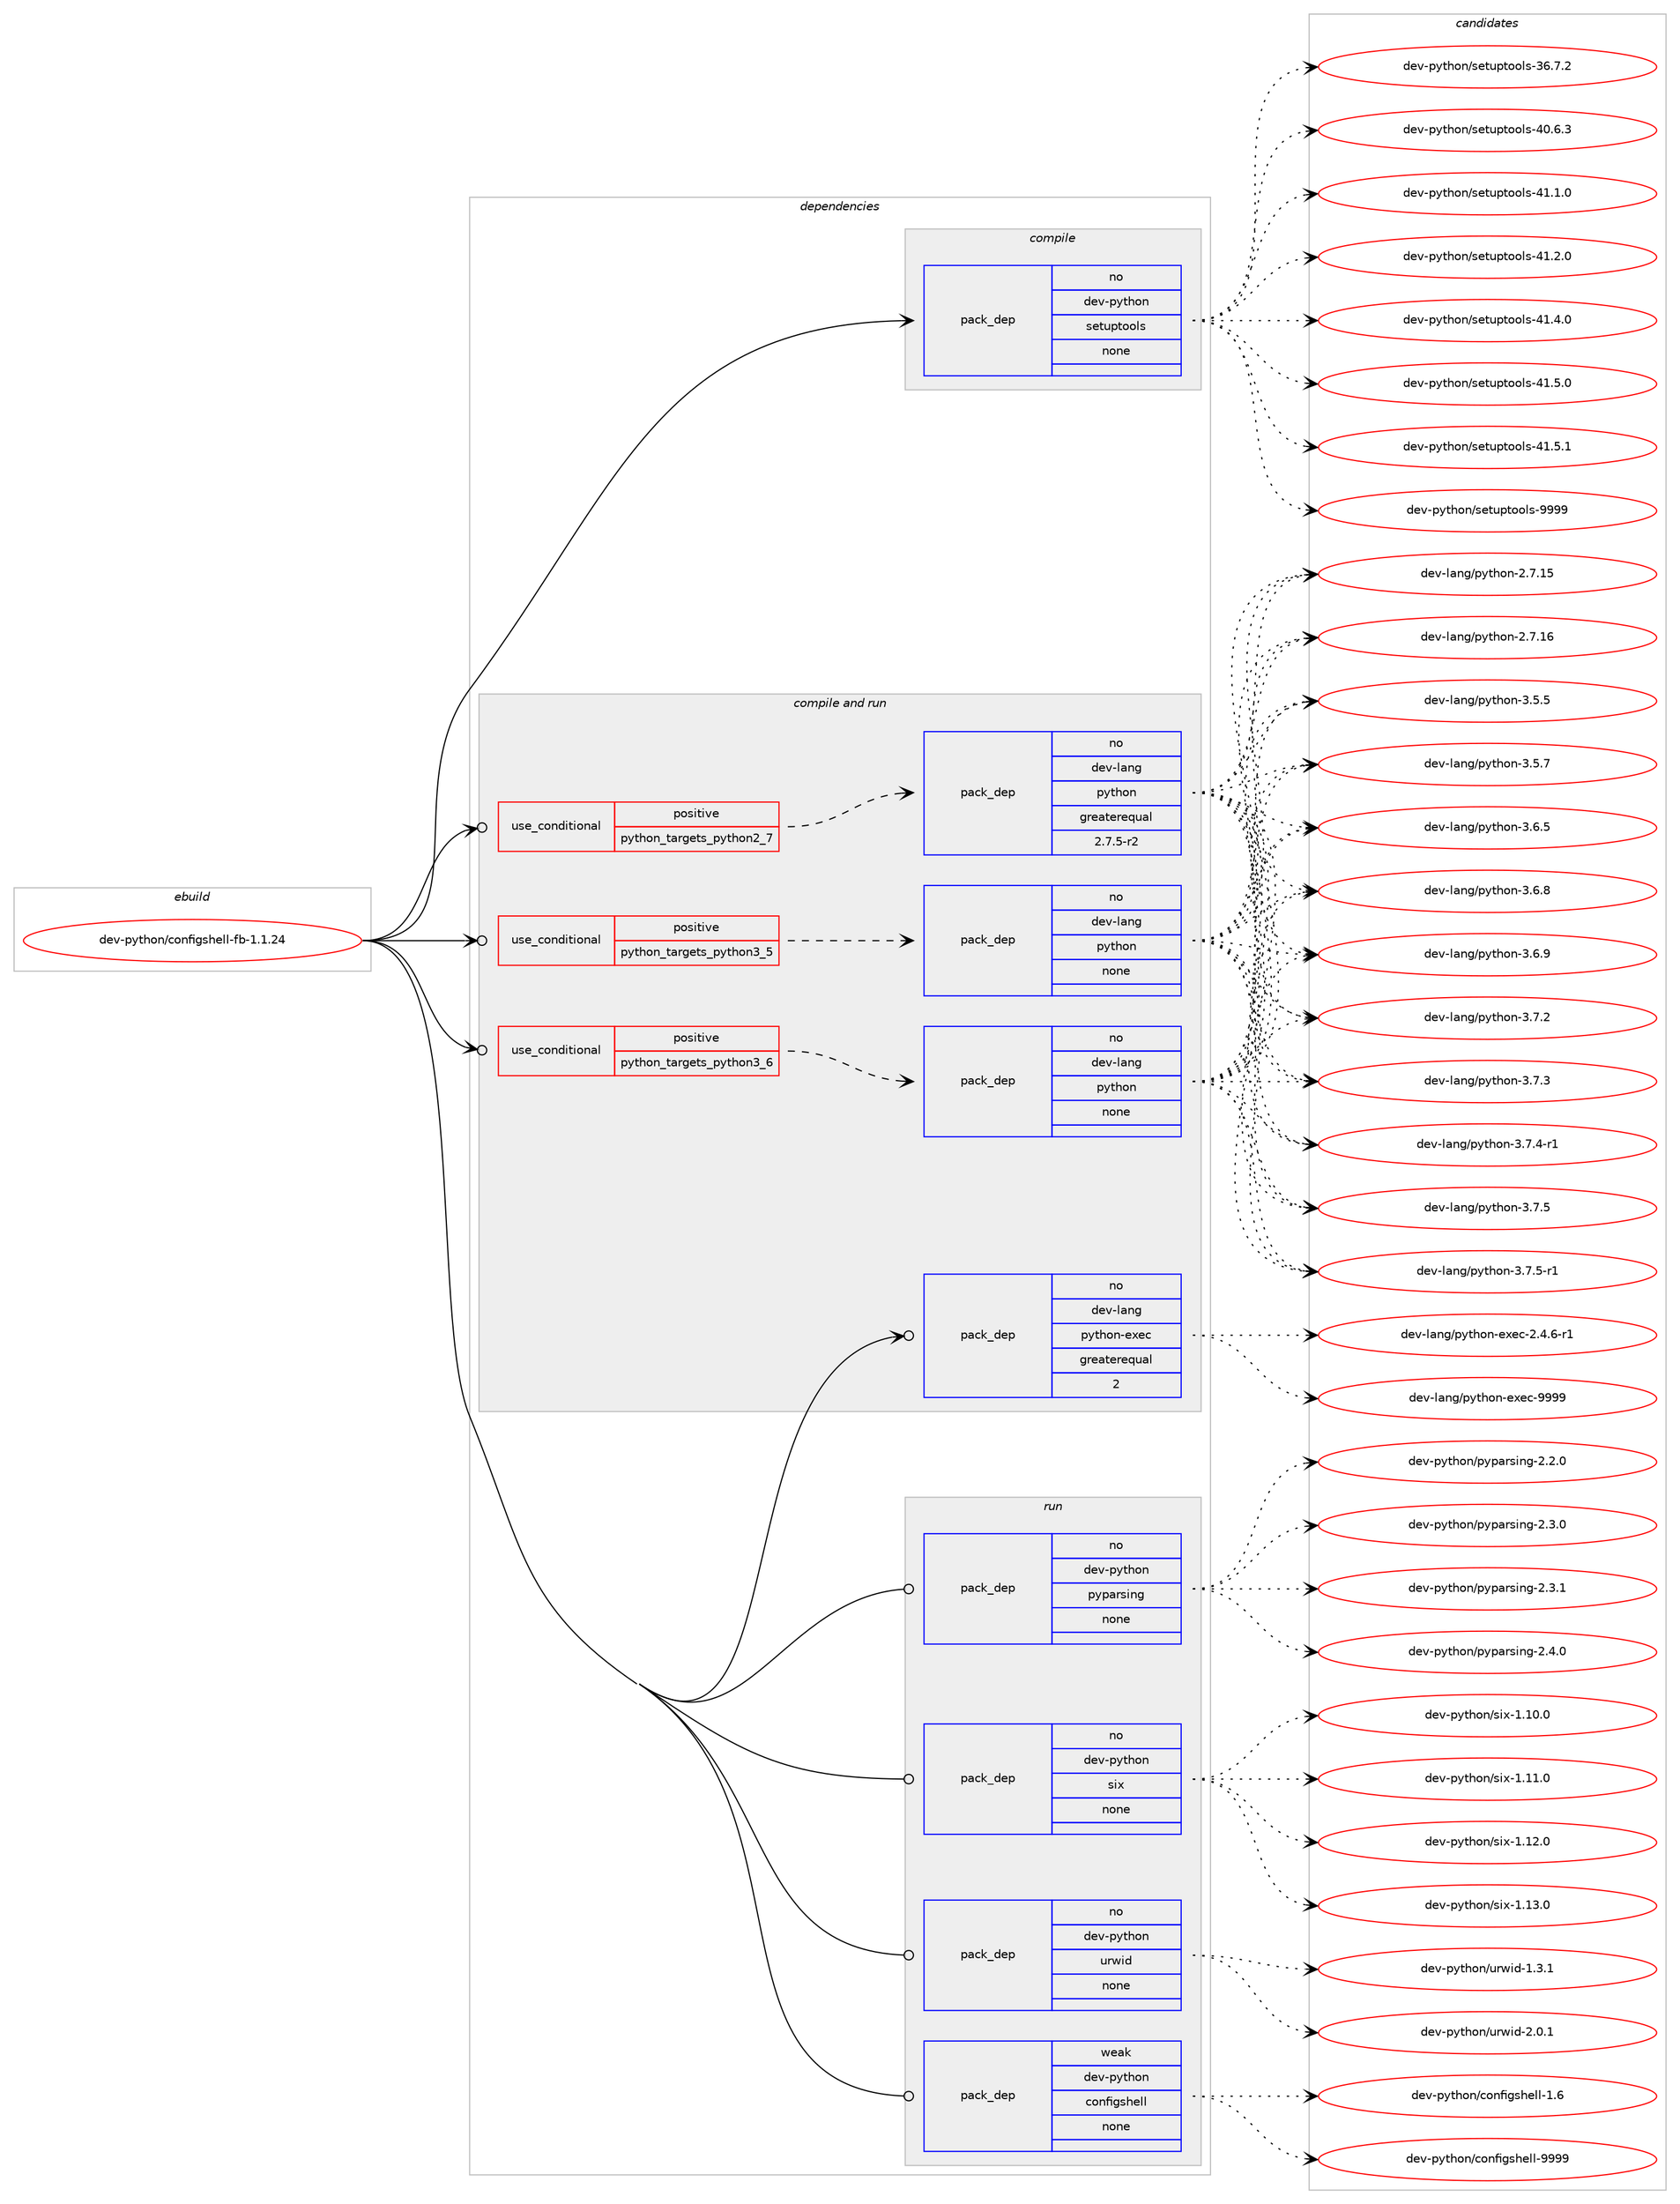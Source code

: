 digraph prolog {

# *************
# Graph options
# *************

newrank=true;
concentrate=true;
compound=true;
graph [rankdir=LR,fontname=Helvetica,fontsize=10,ranksep=1.5];#, ranksep=2.5, nodesep=0.2];
edge  [arrowhead=vee];
node  [fontname=Helvetica,fontsize=10];

# **********
# The ebuild
# **********

subgraph cluster_leftcol {
color=gray;
rank=same;
label=<<i>ebuild</i>>;
id [label="dev-python/configshell-fb-1.1.24", color=red, width=4, href="../dev-python/configshell-fb-1.1.24.svg"];
}

# ****************
# The dependencies
# ****************

subgraph cluster_midcol {
color=gray;
label=<<i>dependencies</i>>;
subgraph cluster_compile {
fillcolor="#eeeeee";
style=filled;
label=<<i>compile</i>>;
subgraph pack450153 {
dependency599745 [label=<<TABLE BORDER="0" CELLBORDER="1" CELLSPACING="0" CELLPADDING="4" WIDTH="220"><TR><TD ROWSPAN="6" CELLPADDING="30">pack_dep</TD></TR><TR><TD WIDTH="110">no</TD></TR><TR><TD>dev-python</TD></TR><TR><TD>setuptools</TD></TR><TR><TD>none</TD></TR><TR><TD></TD></TR></TABLE>>, shape=none, color=blue];
}
id:e -> dependency599745:w [weight=20,style="solid",arrowhead="vee"];
}
subgraph cluster_compileandrun {
fillcolor="#eeeeee";
style=filled;
label=<<i>compile and run</i>>;
subgraph cond137813 {
dependency599746 [label=<<TABLE BORDER="0" CELLBORDER="1" CELLSPACING="0" CELLPADDING="4"><TR><TD ROWSPAN="3" CELLPADDING="10">use_conditional</TD></TR><TR><TD>positive</TD></TR><TR><TD>python_targets_python2_7</TD></TR></TABLE>>, shape=none, color=red];
subgraph pack450154 {
dependency599747 [label=<<TABLE BORDER="0" CELLBORDER="1" CELLSPACING="0" CELLPADDING="4" WIDTH="220"><TR><TD ROWSPAN="6" CELLPADDING="30">pack_dep</TD></TR><TR><TD WIDTH="110">no</TD></TR><TR><TD>dev-lang</TD></TR><TR><TD>python</TD></TR><TR><TD>greaterequal</TD></TR><TR><TD>2.7.5-r2</TD></TR></TABLE>>, shape=none, color=blue];
}
dependency599746:e -> dependency599747:w [weight=20,style="dashed",arrowhead="vee"];
}
id:e -> dependency599746:w [weight=20,style="solid",arrowhead="odotvee"];
subgraph cond137814 {
dependency599748 [label=<<TABLE BORDER="0" CELLBORDER="1" CELLSPACING="0" CELLPADDING="4"><TR><TD ROWSPAN="3" CELLPADDING="10">use_conditional</TD></TR><TR><TD>positive</TD></TR><TR><TD>python_targets_python3_5</TD></TR></TABLE>>, shape=none, color=red];
subgraph pack450155 {
dependency599749 [label=<<TABLE BORDER="0" CELLBORDER="1" CELLSPACING="0" CELLPADDING="4" WIDTH="220"><TR><TD ROWSPAN="6" CELLPADDING="30">pack_dep</TD></TR><TR><TD WIDTH="110">no</TD></TR><TR><TD>dev-lang</TD></TR><TR><TD>python</TD></TR><TR><TD>none</TD></TR><TR><TD></TD></TR></TABLE>>, shape=none, color=blue];
}
dependency599748:e -> dependency599749:w [weight=20,style="dashed",arrowhead="vee"];
}
id:e -> dependency599748:w [weight=20,style="solid",arrowhead="odotvee"];
subgraph cond137815 {
dependency599750 [label=<<TABLE BORDER="0" CELLBORDER="1" CELLSPACING="0" CELLPADDING="4"><TR><TD ROWSPAN="3" CELLPADDING="10">use_conditional</TD></TR><TR><TD>positive</TD></TR><TR><TD>python_targets_python3_6</TD></TR></TABLE>>, shape=none, color=red];
subgraph pack450156 {
dependency599751 [label=<<TABLE BORDER="0" CELLBORDER="1" CELLSPACING="0" CELLPADDING="4" WIDTH="220"><TR><TD ROWSPAN="6" CELLPADDING="30">pack_dep</TD></TR><TR><TD WIDTH="110">no</TD></TR><TR><TD>dev-lang</TD></TR><TR><TD>python</TD></TR><TR><TD>none</TD></TR><TR><TD></TD></TR></TABLE>>, shape=none, color=blue];
}
dependency599750:e -> dependency599751:w [weight=20,style="dashed",arrowhead="vee"];
}
id:e -> dependency599750:w [weight=20,style="solid",arrowhead="odotvee"];
subgraph pack450157 {
dependency599752 [label=<<TABLE BORDER="0" CELLBORDER="1" CELLSPACING="0" CELLPADDING="4" WIDTH="220"><TR><TD ROWSPAN="6" CELLPADDING="30">pack_dep</TD></TR><TR><TD WIDTH="110">no</TD></TR><TR><TD>dev-lang</TD></TR><TR><TD>python-exec</TD></TR><TR><TD>greaterequal</TD></TR><TR><TD>2</TD></TR></TABLE>>, shape=none, color=blue];
}
id:e -> dependency599752:w [weight=20,style="solid",arrowhead="odotvee"];
}
subgraph cluster_run {
fillcolor="#eeeeee";
style=filled;
label=<<i>run</i>>;
subgraph pack450158 {
dependency599753 [label=<<TABLE BORDER="0" CELLBORDER="1" CELLSPACING="0" CELLPADDING="4" WIDTH="220"><TR><TD ROWSPAN="6" CELLPADDING="30">pack_dep</TD></TR><TR><TD WIDTH="110">no</TD></TR><TR><TD>dev-python</TD></TR><TR><TD>pyparsing</TD></TR><TR><TD>none</TD></TR><TR><TD></TD></TR></TABLE>>, shape=none, color=blue];
}
id:e -> dependency599753:w [weight=20,style="solid",arrowhead="odot"];
subgraph pack450159 {
dependency599754 [label=<<TABLE BORDER="0" CELLBORDER="1" CELLSPACING="0" CELLPADDING="4" WIDTH="220"><TR><TD ROWSPAN="6" CELLPADDING="30">pack_dep</TD></TR><TR><TD WIDTH="110">no</TD></TR><TR><TD>dev-python</TD></TR><TR><TD>six</TD></TR><TR><TD>none</TD></TR><TR><TD></TD></TR></TABLE>>, shape=none, color=blue];
}
id:e -> dependency599754:w [weight=20,style="solid",arrowhead="odot"];
subgraph pack450160 {
dependency599755 [label=<<TABLE BORDER="0" CELLBORDER="1" CELLSPACING="0" CELLPADDING="4" WIDTH="220"><TR><TD ROWSPAN="6" CELLPADDING="30">pack_dep</TD></TR><TR><TD WIDTH="110">no</TD></TR><TR><TD>dev-python</TD></TR><TR><TD>urwid</TD></TR><TR><TD>none</TD></TR><TR><TD></TD></TR></TABLE>>, shape=none, color=blue];
}
id:e -> dependency599755:w [weight=20,style="solid",arrowhead="odot"];
subgraph pack450161 {
dependency599756 [label=<<TABLE BORDER="0" CELLBORDER="1" CELLSPACING="0" CELLPADDING="4" WIDTH="220"><TR><TD ROWSPAN="6" CELLPADDING="30">pack_dep</TD></TR><TR><TD WIDTH="110">weak</TD></TR><TR><TD>dev-python</TD></TR><TR><TD>configshell</TD></TR><TR><TD>none</TD></TR><TR><TD></TD></TR></TABLE>>, shape=none, color=blue];
}
id:e -> dependency599756:w [weight=20,style="solid",arrowhead="odot"];
}
}

# **************
# The candidates
# **************

subgraph cluster_choices {
rank=same;
color=gray;
label=<<i>candidates</i>>;

subgraph choice450153 {
color=black;
nodesep=1;
choice100101118451121211161041111104711510111611711211611111110811545515446554650 [label="dev-python/setuptools-36.7.2", color=red, width=4,href="../dev-python/setuptools-36.7.2.svg"];
choice100101118451121211161041111104711510111611711211611111110811545524846544651 [label="dev-python/setuptools-40.6.3", color=red, width=4,href="../dev-python/setuptools-40.6.3.svg"];
choice100101118451121211161041111104711510111611711211611111110811545524946494648 [label="dev-python/setuptools-41.1.0", color=red, width=4,href="../dev-python/setuptools-41.1.0.svg"];
choice100101118451121211161041111104711510111611711211611111110811545524946504648 [label="dev-python/setuptools-41.2.0", color=red, width=4,href="../dev-python/setuptools-41.2.0.svg"];
choice100101118451121211161041111104711510111611711211611111110811545524946524648 [label="dev-python/setuptools-41.4.0", color=red, width=4,href="../dev-python/setuptools-41.4.0.svg"];
choice100101118451121211161041111104711510111611711211611111110811545524946534648 [label="dev-python/setuptools-41.5.0", color=red, width=4,href="../dev-python/setuptools-41.5.0.svg"];
choice100101118451121211161041111104711510111611711211611111110811545524946534649 [label="dev-python/setuptools-41.5.1", color=red, width=4,href="../dev-python/setuptools-41.5.1.svg"];
choice10010111845112121116104111110471151011161171121161111111081154557575757 [label="dev-python/setuptools-9999", color=red, width=4,href="../dev-python/setuptools-9999.svg"];
dependency599745:e -> choice100101118451121211161041111104711510111611711211611111110811545515446554650:w [style=dotted,weight="100"];
dependency599745:e -> choice100101118451121211161041111104711510111611711211611111110811545524846544651:w [style=dotted,weight="100"];
dependency599745:e -> choice100101118451121211161041111104711510111611711211611111110811545524946494648:w [style=dotted,weight="100"];
dependency599745:e -> choice100101118451121211161041111104711510111611711211611111110811545524946504648:w [style=dotted,weight="100"];
dependency599745:e -> choice100101118451121211161041111104711510111611711211611111110811545524946524648:w [style=dotted,weight="100"];
dependency599745:e -> choice100101118451121211161041111104711510111611711211611111110811545524946534648:w [style=dotted,weight="100"];
dependency599745:e -> choice100101118451121211161041111104711510111611711211611111110811545524946534649:w [style=dotted,weight="100"];
dependency599745:e -> choice10010111845112121116104111110471151011161171121161111111081154557575757:w [style=dotted,weight="100"];
}
subgraph choice450154 {
color=black;
nodesep=1;
choice10010111845108971101034711212111610411111045504655464953 [label="dev-lang/python-2.7.15", color=red, width=4,href="../dev-lang/python-2.7.15.svg"];
choice10010111845108971101034711212111610411111045504655464954 [label="dev-lang/python-2.7.16", color=red, width=4,href="../dev-lang/python-2.7.16.svg"];
choice100101118451089711010347112121116104111110455146534653 [label="dev-lang/python-3.5.5", color=red, width=4,href="../dev-lang/python-3.5.5.svg"];
choice100101118451089711010347112121116104111110455146534655 [label="dev-lang/python-3.5.7", color=red, width=4,href="../dev-lang/python-3.5.7.svg"];
choice100101118451089711010347112121116104111110455146544653 [label="dev-lang/python-3.6.5", color=red, width=4,href="../dev-lang/python-3.6.5.svg"];
choice100101118451089711010347112121116104111110455146544656 [label="dev-lang/python-3.6.8", color=red, width=4,href="../dev-lang/python-3.6.8.svg"];
choice100101118451089711010347112121116104111110455146544657 [label="dev-lang/python-3.6.9", color=red, width=4,href="../dev-lang/python-3.6.9.svg"];
choice100101118451089711010347112121116104111110455146554650 [label="dev-lang/python-3.7.2", color=red, width=4,href="../dev-lang/python-3.7.2.svg"];
choice100101118451089711010347112121116104111110455146554651 [label="dev-lang/python-3.7.3", color=red, width=4,href="../dev-lang/python-3.7.3.svg"];
choice1001011184510897110103471121211161041111104551465546524511449 [label="dev-lang/python-3.7.4-r1", color=red, width=4,href="../dev-lang/python-3.7.4-r1.svg"];
choice100101118451089711010347112121116104111110455146554653 [label="dev-lang/python-3.7.5", color=red, width=4,href="../dev-lang/python-3.7.5.svg"];
choice1001011184510897110103471121211161041111104551465546534511449 [label="dev-lang/python-3.7.5-r1", color=red, width=4,href="../dev-lang/python-3.7.5-r1.svg"];
dependency599747:e -> choice10010111845108971101034711212111610411111045504655464953:w [style=dotted,weight="100"];
dependency599747:e -> choice10010111845108971101034711212111610411111045504655464954:w [style=dotted,weight="100"];
dependency599747:e -> choice100101118451089711010347112121116104111110455146534653:w [style=dotted,weight="100"];
dependency599747:e -> choice100101118451089711010347112121116104111110455146534655:w [style=dotted,weight="100"];
dependency599747:e -> choice100101118451089711010347112121116104111110455146544653:w [style=dotted,weight="100"];
dependency599747:e -> choice100101118451089711010347112121116104111110455146544656:w [style=dotted,weight="100"];
dependency599747:e -> choice100101118451089711010347112121116104111110455146544657:w [style=dotted,weight="100"];
dependency599747:e -> choice100101118451089711010347112121116104111110455146554650:w [style=dotted,weight="100"];
dependency599747:e -> choice100101118451089711010347112121116104111110455146554651:w [style=dotted,weight="100"];
dependency599747:e -> choice1001011184510897110103471121211161041111104551465546524511449:w [style=dotted,weight="100"];
dependency599747:e -> choice100101118451089711010347112121116104111110455146554653:w [style=dotted,weight="100"];
dependency599747:e -> choice1001011184510897110103471121211161041111104551465546534511449:w [style=dotted,weight="100"];
}
subgraph choice450155 {
color=black;
nodesep=1;
choice10010111845108971101034711212111610411111045504655464953 [label="dev-lang/python-2.7.15", color=red, width=4,href="../dev-lang/python-2.7.15.svg"];
choice10010111845108971101034711212111610411111045504655464954 [label="dev-lang/python-2.7.16", color=red, width=4,href="../dev-lang/python-2.7.16.svg"];
choice100101118451089711010347112121116104111110455146534653 [label="dev-lang/python-3.5.5", color=red, width=4,href="../dev-lang/python-3.5.5.svg"];
choice100101118451089711010347112121116104111110455146534655 [label="dev-lang/python-3.5.7", color=red, width=4,href="../dev-lang/python-3.5.7.svg"];
choice100101118451089711010347112121116104111110455146544653 [label="dev-lang/python-3.6.5", color=red, width=4,href="../dev-lang/python-3.6.5.svg"];
choice100101118451089711010347112121116104111110455146544656 [label="dev-lang/python-3.6.8", color=red, width=4,href="../dev-lang/python-3.6.8.svg"];
choice100101118451089711010347112121116104111110455146544657 [label="dev-lang/python-3.6.9", color=red, width=4,href="../dev-lang/python-3.6.9.svg"];
choice100101118451089711010347112121116104111110455146554650 [label="dev-lang/python-3.7.2", color=red, width=4,href="../dev-lang/python-3.7.2.svg"];
choice100101118451089711010347112121116104111110455146554651 [label="dev-lang/python-3.7.3", color=red, width=4,href="../dev-lang/python-3.7.3.svg"];
choice1001011184510897110103471121211161041111104551465546524511449 [label="dev-lang/python-3.7.4-r1", color=red, width=4,href="../dev-lang/python-3.7.4-r1.svg"];
choice100101118451089711010347112121116104111110455146554653 [label="dev-lang/python-3.7.5", color=red, width=4,href="../dev-lang/python-3.7.5.svg"];
choice1001011184510897110103471121211161041111104551465546534511449 [label="dev-lang/python-3.7.5-r1", color=red, width=4,href="../dev-lang/python-3.7.5-r1.svg"];
dependency599749:e -> choice10010111845108971101034711212111610411111045504655464953:w [style=dotted,weight="100"];
dependency599749:e -> choice10010111845108971101034711212111610411111045504655464954:w [style=dotted,weight="100"];
dependency599749:e -> choice100101118451089711010347112121116104111110455146534653:w [style=dotted,weight="100"];
dependency599749:e -> choice100101118451089711010347112121116104111110455146534655:w [style=dotted,weight="100"];
dependency599749:e -> choice100101118451089711010347112121116104111110455146544653:w [style=dotted,weight="100"];
dependency599749:e -> choice100101118451089711010347112121116104111110455146544656:w [style=dotted,weight="100"];
dependency599749:e -> choice100101118451089711010347112121116104111110455146544657:w [style=dotted,weight="100"];
dependency599749:e -> choice100101118451089711010347112121116104111110455146554650:w [style=dotted,weight="100"];
dependency599749:e -> choice100101118451089711010347112121116104111110455146554651:w [style=dotted,weight="100"];
dependency599749:e -> choice1001011184510897110103471121211161041111104551465546524511449:w [style=dotted,weight="100"];
dependency599749:e -> choice100101118451089711010347112121116104111110455146554653:w [style=dotted,weight="100"];
dependency599749:e -> choice1001011184510897110103471121211161041111104551465546534511449:w [style=dotted,weight="100"];
}
subgraph choice450156 {
color=black;
nodesep=1;
choice10010111845108971101034711212111610411111045504655464953 [label="dev-lang/python-2.7.15", color=red, width=4,href="../dev-lang/python-2.7.15.svg"];
choice10010111845108971101034711212111610411111045504655464954 [label="dev-lang/python-2.7.16", color=red, width=4,href="../dev-lang/python-2.7.16.svg"];
choice100101118451089711010347112121116104111110455146534653 [label="dev-lang/python-3.5.5", color=red, width=4,href="../dev-lang/python-3.5.5.svg"];
choice100101118451089711010347112121116104111110455146534655 [label="dev-lang/python-3.5.7", color=red, width=4,href="../dev-lang/python-3.5.7.svg"];
choice100101118451089711010347112121116104111110455146544653 [label="dev-lang/python-3.6.5", color=red, width=4,href="../dev-lang/python-3.6.5.svg"];
choice100101118451089711010347112121116104111110455146544656 [label="dev-lang/python-3.6.8", color=red, width=4,href="../dev-lang/python-3.6.8.svg"];
choice100101118451089711010347112121116104111110455146544657 [label="dev-lang/python-3.6.9", color=red, width=4,href="../dev-lang/python-3.6.9.svg"];
choice100101118451089711010347112121116104111110455146554650 [label="dev-lang/python-3.7.2", color=red, width=4,href="../dev-lang/python-3.7.2.svg"];
choice100101118451089711010347112121116104111110455146554651 [label="dev-lang/python-3.7.3", color=red, width=4,href="../dev-lang/python-3.7.3.svg"];
choice1001011184510897110103471121211161041111104551465546524511449 [label="dev-lang/python-3.7.4-r1", color=red, width=4,href="../dev-lang/python-3.7.4-r1.svg"];
choice100101118451089711010347112121116104111110455146554653 [label="dev-lang/python-3.7.5", color=red, width=4,href="../dev-lang/python-3.7.5.svg"];
choice1001011184510897110103471121211161041111104551465546534511449 [label="dev-lang/python-3.7.5-r1", color=red, width=4,href="../dev-lang/python-3.7.5-r1.svg"];
dependency599751:e -> choice10010111845108971101034711212111610411111045504655464953:w [style=dotted,weight="100"];
dependency599751:e -> choice10010111845108971101034711212111610411111045504655464954:w [style=dotted,weight="100"];
dependency599751:e -> choice100101118451089711010347112121116104111110455146534653:w [style=dotted,weight="100"];
dependency599751:e -> choice100101118451089711010347112121116104111110455146534655:w [style=dotted,weight="100"];
dependency599751:e -> choice100101118451089711010347112121116104111110455146544653:w [style=dotted,weight="100"];
dependency599751:e -> choice100101118451089711010347112121116104111110455146544656:w [style=dotted,weight="100"];
dependency599751:e -> choice100101118451089711010347112121116104111110455146544657:w [style=dotted,weight="100"];
dependency599751:e -> choice100101118451089711010347112121116104111110455146554650:w [style=dotted,weight="100"];
dependency599751:e -> choice100101118451089711010347112121116104111110455146554651:w [style=dotted,weight="100"];
dependency599751:e -> choice1001011184510897110103471121211161041111104551465546524511449:w [style=dotted,weight="100"];
dependency599751:e -> choice100101118451089711010347112121116104111110455146554653:w [style=dotted,weight="100"];
dependency599751:e -> choice1001011184510897110103471121211161041111104551465546534511449:w [style=dotted,weight="100"];
}
subgraph choice450157 {
color=black;
nodesep=1;
choice10010111845108971101034711212111610411111045101120101994550465246544511449 [label="dev-lang/python-exec-2.4.6-r1", color=red, width=4,href="../dev-lang/python-exec-2.4.6-r1.svg"];
choice10010111845108971101034711212111610411111045101120101994557575757 [label="dev-lang/python-exec-9999", color=red, width=4,href="../dev-lang/python-exec-9999.svg"];
dependency599752:e -> choice10010111845108971101034711212111610411111045101120101994550465246544511449:w [style=dotted,weight="100"];
dependency599752:e -> choice10010111845108971101034711212111610411111045101120101994557575757:w [style=dotted,weight="100"];
}
subgraph choice450158 {
color=black;
nodesep=1;
choice100101118451121211161041111104711212111297114115105110103455046504648 [label="dev-python/pyparsing-2.2.0", color=red, width=4,href="../dev-python/pyparsing-2.2.0.svg"];
choice100101118451121211161041111104711212111297114115105110103455046514648 [label="dev-python/pyparsing-2.3.0", color=red, width=4,href="../dev-python/pyparsing-2.3.0.svg"];
choice100101118451121211161041111104711212111297114115105110103455046514649 [label="dev-python/pyparsing-2.3.1", color=red, width=4,href="../dev-python/pyparsing-2.3.1.svg"];
choice100101118451121211161041111104711212111297114115105110103455046524648 [label="dev-python/pyparsing-2.4.0", color=red, width=4,href="../dev-python/pyparsing-2.4.0.svg"];
dependency599753:e -> choice100101118451121211161041111104711212111297114115105110103455046504648:w [style=dotted,weight="100"];
dependency599753:e -> choice100101118451121211161041111104711212111297114115105110103455046514648:w [style=dotted,weight="100"];
dependency599753:e -> choice100101118451121211161041111104711212111297114115105110103455046514649:w [style=dotted,weight="100"];
dependency599753:e -> choice100101118451121211161041111104711212111297114115105110103455046524648:w [style=dotted,weight="100"];
}
subgraph choice450159 {
color=black;
nodesep=1;
choice100101118451121211161041111104711510512045494649484648 [label="dev-python/six-1.10.0", color=red, width=4,href="../dev-python/six-1.10.0.svg"];
choice100101118451121211161041111104711510512045494649494648 [label="dev-python/six-1.11.0", color=red, width=4,href="../dev-python/six-1.11.0.svg"];
choice100101118451121211161041111104711510512045494649504648 [label="dev-python/six-1.12.0", color=red, width=4,href="../dev-python/six-1.12.0.svg"];
choice100101118451121211161041111104711510512045494649514648 [label="dev-python/six-1.13.0", color=red, width=4,href="../dev-python/six-1.13.0.svg"];
dependency599754:e -> choice100101118451121211161041111104711510512045494649484648:w [style=dotted,weight="100"];
dependency599754:e -> choice100101118451121211161041111104711510512045494649494648:w [style=dotted,weight="100"];
dependency599754:e -> choice100101118451121211161041111104711510512045494649504648:w [style=dotted,weight="100"];
dependency599754:e -> choice100101118451121211161041111104711510512045494649514648:w [style=dotted,weight="100"];
}
subgraph choice450160 {
color=black;
nodesep=1;
choice1001011184511212111610411111047117114119105100454946514649 [label="dev-python/urwid-1.3.1", color=red, width=4,href="../dev-python/urwid-1.3.1.svg"];
choice1001011184511212111610411111047117114119105100455046484649 [label="dev-python/urwid-2.0.1", color=red, width=4,href="../dev-python/urwid-2.0.1.svg"];
dependency599755:e -> choice1001011184511212111610411111047117114119105100454946514649:w [style=dotted,weight="100"];
dependency599755:e -> choice1001011184511212111610411111047117114119105100455046484649:w [style=dotted,weight="100"];
}
subgraph choice450161 {
color=black;
nodesep=1;
choice10010111845112121116104111110479911111010210510311510410110810845494654 [label="dev-python/configshell-1.6", color=red, width=4,href="../dev-python/configshell-1.6.svg"];
choice1001011184511212111610411111047991111101021051031151041011081084557575757 [label="dev-python/configshell-9999", color=red, width=4,href="../dev-python/configshell-9999.svg"];
dependency599756:e -> choice10010111845112121116104111110479911111010210510311510410110810845494654:w [style=dotted,weight="100"];
dependency599756:e -> choice1001011184511212111610411111047991111101021051031151041011081084557575757:w [style=dotted,weight="100"];
}
}

}
